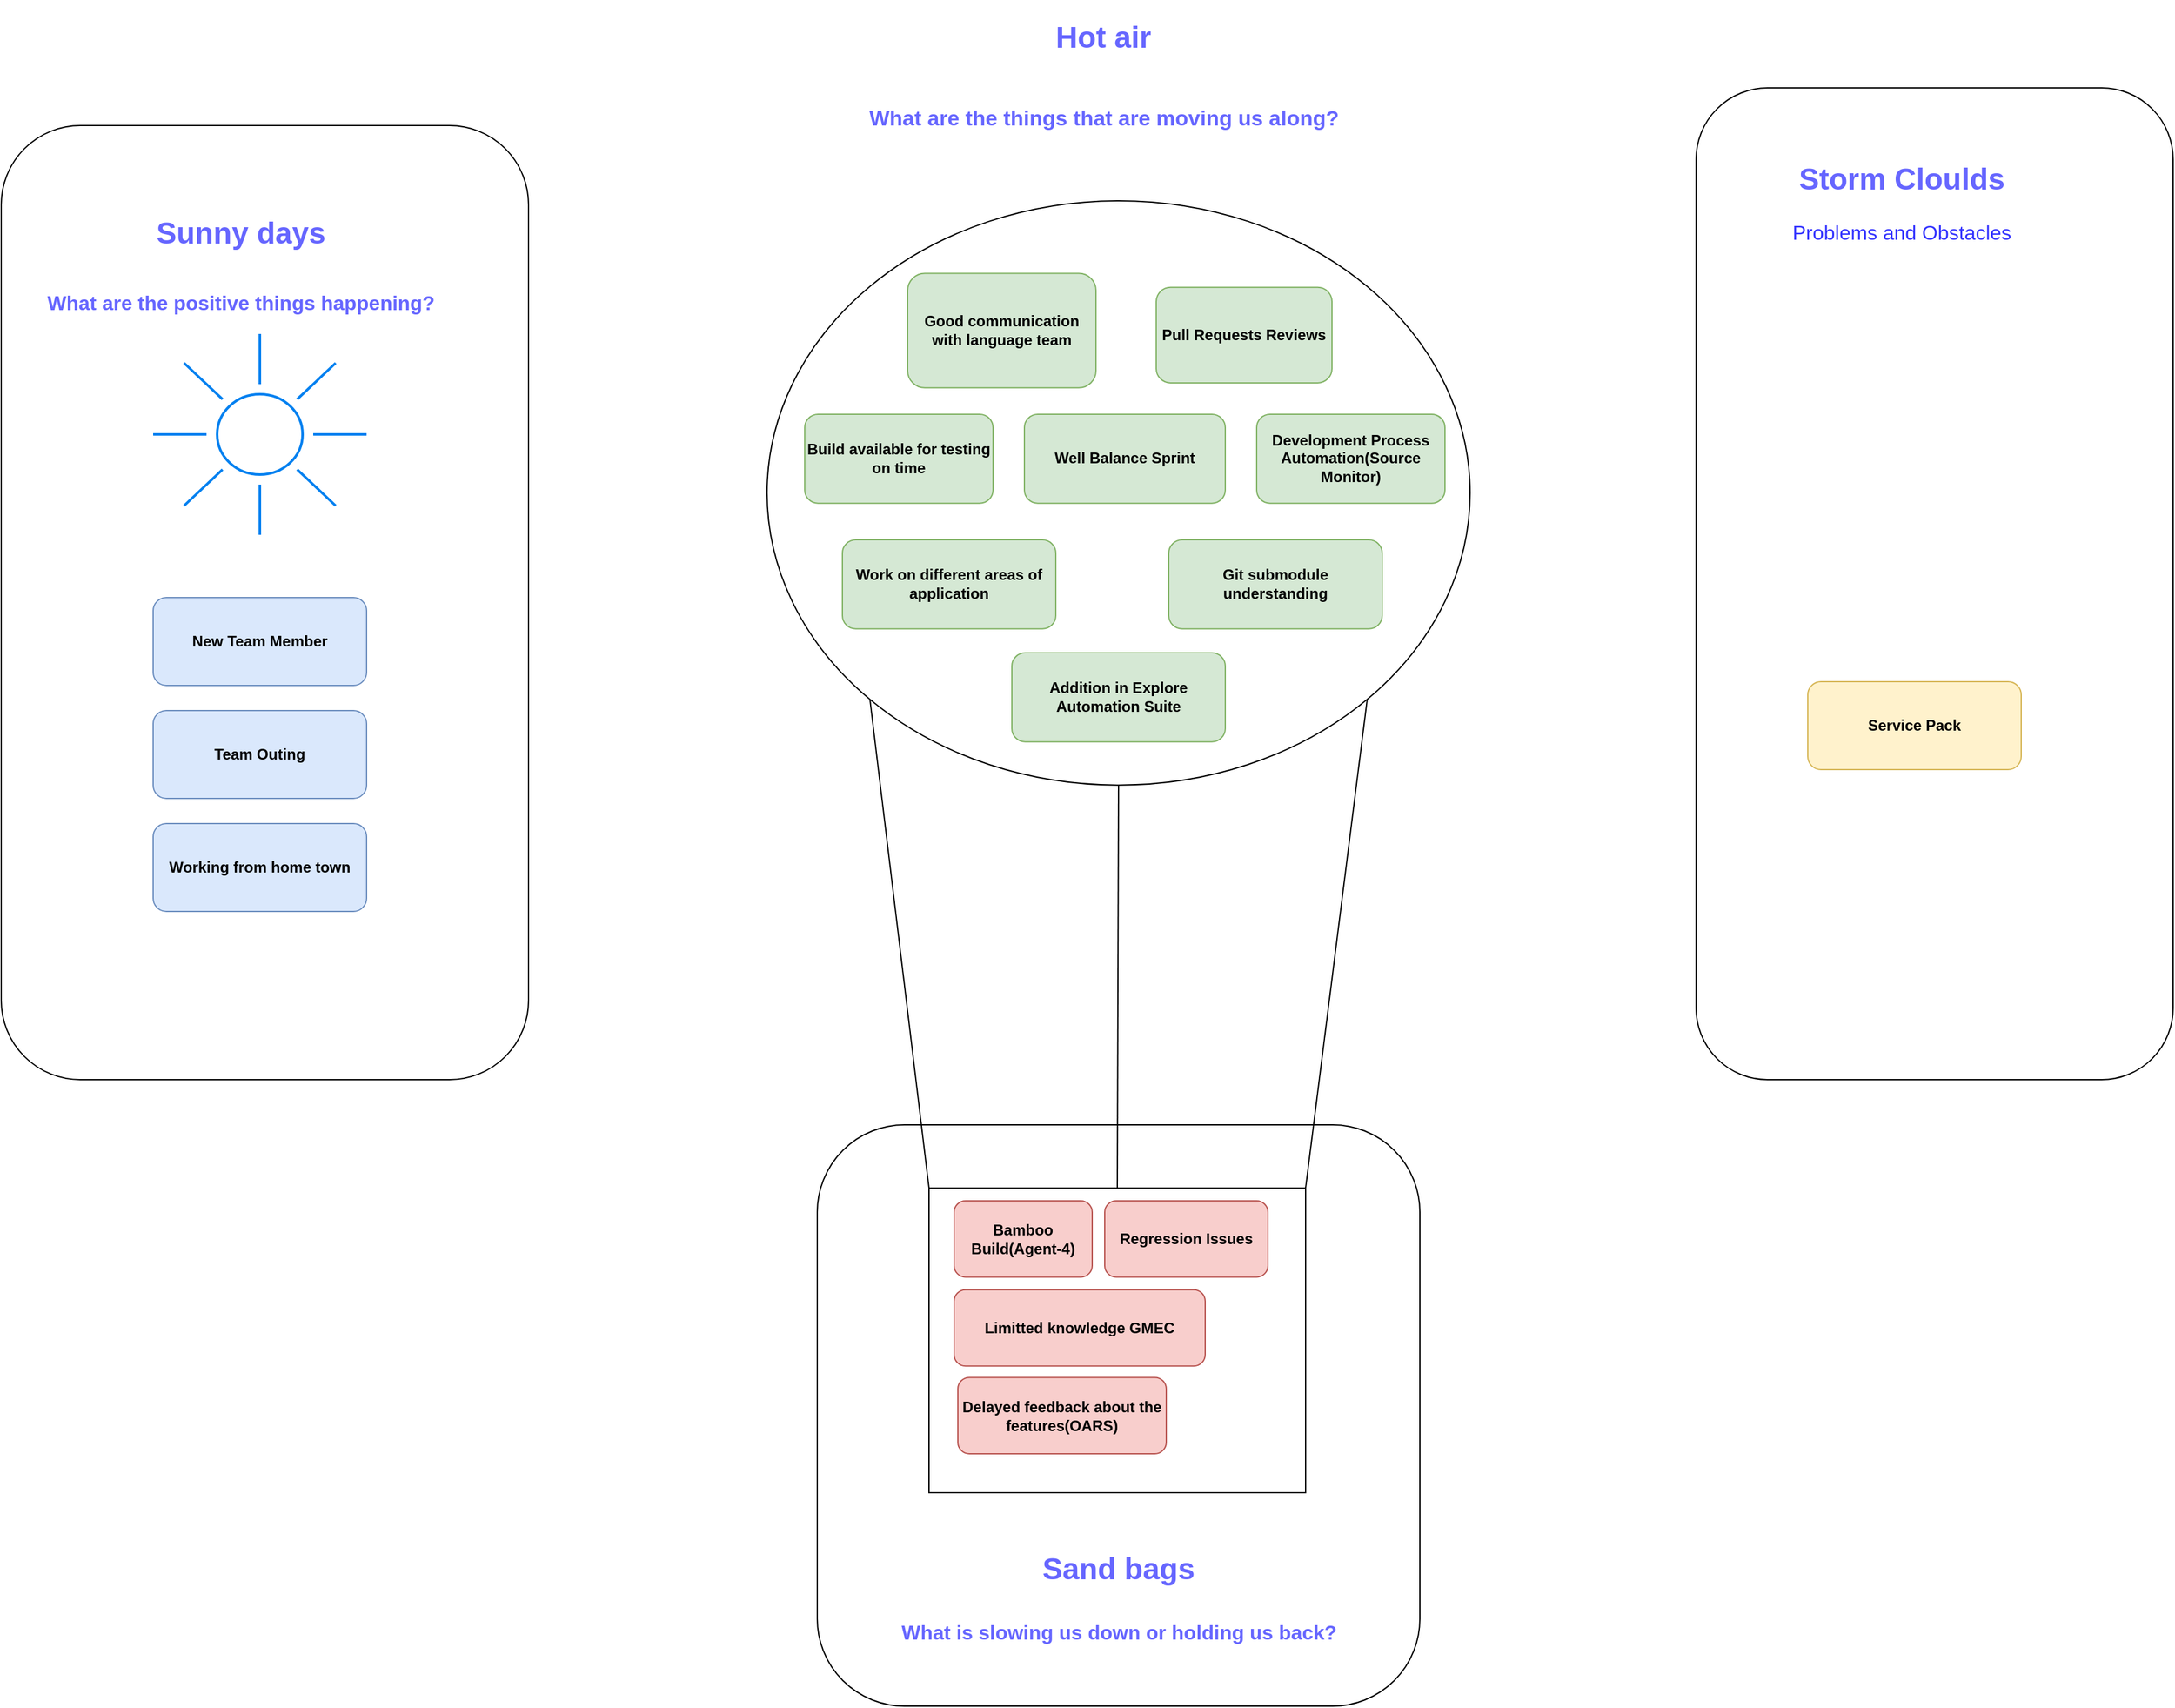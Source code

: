 <mxfile version="21.3.5" type="github">
  <diagram name="Page-1" id="yT5Fr_4KWCaXBi1Gqpkg">
    <mxGraphModel dx="2927" dy="2267" grid="1" gridSize="10" guides="1" tooltips="1" connect="1" arrows="1" fold="1" page="1" pageScale="1" pageWidth="827" pageHeight="1169" math="0" shadow="0">
      <root>
        <mxCell id="0" />
        <mxCell id="1" parent="0" />
        <mxCell id="72nNHfJ5VNIHJHVC7PwM-6" value="" style="group;fontStyle=1" vertex="1" connectable="0" parent="1">
          <mxGeometry x="190" y="-360" width="510" height="1050" as="geometry" />
        </mxCell>
        <mxCell id="72nNHfJ5VNIHJHVC7PwM-56" value="" style="group" vertex="1" connectable="0" parent="72nNHfJ5VNIHJHVC7PwM-6">
          <mxGeometry x="-10" y="596" width="480" height="463" as="geometry" />
        </mxCell>
        <mxCell id="72nNHfJ5VNIHJHVC7PwM-53" value="" style="rounded=1;whiteSpace=wrap;html=1;" vertex="1" parent="72nNHfJ5VNIHJHVC7PwM-56">
          <mxGeometry width="480" height="463" as="geometry" />
        </mxCell>
        <mxCell id="72nNHfJ5VNIHJHVC7PwM-2" value="" style="rounded=0;whiteSpace=wrap;html=1;fontStyle=1" vertex="1" parent="72nNHfJ5VNIHJHVC7PwM-56">
          <mxGeometry x="89" y="50.34" width="300" height="242.66" as="geometry" />
        </mxCell>
        <mxCell id="72nNHfJ5VNIHJHVC7PwM-20" value="Bamboo Build(Agent-4)" style="rounded=1;whiteSpace=wrap;html=1;fillColor=#f8cecc;strokeColor=#b85450;fontStyle=1" vertex="1" parent="72nNHfJ5VNIHJHVC7PwM-56">
          <mxGeometry x="109" y="60.468" width="110" height="60.759" as="geometry" />
        </mxCell>
        <mxCell id="72nNHfJ5VNIHJHVC7PwM-23" value="Limitted knowledge GMEC" style="rounded=1;whiteSpace=wrap;html=1;fillColor=#f8cecc;strokeColor=#b85450;fontStyle=1" vertex="1" parent="72nNHfJ5VNIHJHVC7PwM-56">
          <mxGeometry x="109" y="131.354" width="200" height="60.759" as="geometry" />
        </mxCell>
        <mxCell id="72nNHfJ5VNIHJHVC7PwM-24" value="Regression Issues" style="rounded=1;whiteSpace=wrap;html=1;fillColor=#f8cecc;strokeColor=#b85450;fontStyle=1" vertex="1" parent="72nNHfJ5VNIHJHVC7PwM-56">
          <mxGeometry x="229" y="60.468" width="130" height="60.759" as="geometry" />
        </mxCell>
        <mxCell id="72nNHfJ5VNIHJHVC7PwM-35" value="Delayed feedback about the features(OARS)" style="rounded=1;whiteSpace=wrap;html=1;fillColor=#f8cecc;strokeColor=#b85450;fontStyle=1" vertex="1" parent="72nNHfJ5VNIHJHVC7PwM-56">
          <mxGeometry x="112" y="201.241" width="166" height="60.759" as="geometry" />
        </mxCell>
        <mxCell id="72nNHfJ5VNIHJHVC7PwM-46" value="" style="group" vertex="1" connectable="0" parent="1">
          <mxGeometry x="133.5" y="560" width="573" height="110" as="geometry" />
        </mxCell>
        <mxCell id="72nNHfJ5VNIHJHVC7PwM-32" value="What is slowing us down&amp;nbsp;or&amp;nbsp;holding us back?" style="text;html=1;strokeColor=none;fillColor=none;align=center;verticalAlign=middle;whiteSpace=wrap;rounded=0;fontColor=#6666FF;fontStyle=1;fontSize=16;" vertex="1" parent="72nNHfJ5VNIHJHVC7PwM-46">
          <mxGeometry y="50" width="573" height="60" as="geometry" />
        </mxCell>
        <mxCell id="72nNHfJ5VNIHJHVC7PwM-42" value="Sand bags" style="text;html=1;strokeColor=none;fillColor=none;align=center;verticalAlign=middle;whiteSpace=wrap;rounded=0;fontSize=24;fontColor=#6666FF;fontStyle=1" vertex="1" parent="72nNHfJ5VNIHJHVC7PwM-46">
          <mxGeometry x="216.5" width="140" height="60" as="geometry" />
        </mxCell>
        <mxCell id="72nNHfJ5VNIHJHVC7PwM-54" value="" style="group" vertex="1" connectable="0" parent="1">
          <mxGeometry x="-470" y="-560" width="420" height="760" as="geometry" />
        </mxCell>
        <mxCell id="72nNHfJ5VNIHJHVC7PwM-51" value="" style="rounded=1;whiteSpace=wrap;html=1;" vertex="1" parent="72nNHfJ5VNIHJHVC7PwM-54">
          <mxGeometry width="420" height="760" as="geometry" />
        </mxCell>
        <mxCell id="72nNHfJ5VNIHJHVC7PwM-19" value="" style="html=1;verticalLabelPosition=bottom;align=center;labelBackgroundColor=#ffffff;verticalAlign=top;strokeWidth=2;strokeColor=#0080F0;shadow=0;dashed=0;shape=mxgraph.ios7.icons.sun;pointerEvents=1;fontStyle=1" vertex="1" parent="72nNHfJ5VNIHJHVC7PwM-54">
          <mxGeometry x="121" y="166" width="170" height="160" as="geometry" />
        </mxCell>
        <mxCell id="72nNHfJ5VNIHJHVC7PwM-22" value="New Team Member" style="rounded=1;whiteSpace=wrap;html=1;fillColor=#dae8fc;strokeColor=#6c8ebf;fontStyle=1" vertex="1" parent="72nNHfJ5VNIHJHVC7PwM-54">
          <mxGeometry x="121" y="376" width="170" height="70" as="geometry" />
        </mxCell>
        <mxCell id="72nNHfJ5VNIHJHVC7PwM-30" value="Team Outing" style="rounded=1;whiteSpace=wrap;html=1;fillColor=#dae8fc;strokeColor=#6c8ebf;fontStyle=1" vertex="1" parent="72nNHfJ5VNIHJHVC7PwM-54">
          <mxGeometry x="121" y="466" width="170" height="70" as="geometry" />
        </mxCell>
        <mxCell id="72nNHfJ5VNIHJHVC7PwM-31" value="Working from home town" style="rounded=1;whiteSpace=wrap;html=1;fillColor=#dae8fc;strokeColor=#6c8ebf;fontStyle=1" vertex="1" parent="72nNHfJ5VNIHJHVC7PwM-54">
          <mxGeometry x="121" y="556" width="170" height="70" as="geometry" />
        </mxCell>
        <mxCell id="72nNHfJ5VNIHJHVC7PwM-48" value="" style="group" vertex="1" connectable="0" parent="72nNHfJ5VNIHJHVC7PwM-54">
          <mxGeometry x="16" y="56" width="350" height="100" as="geometry" />
        </mxCell>
        <mxCell id="72nNHfJ5VNIHJHVC7PwM-29" value="What are the positive things happening?" style="text;html=1;strokeColor=none;fillColor=none;align=center;verticalAlign=middle;whiteSpace=wrap;rounded=0;fontColor=#6666FF;fontStyle=1;fontSize=16;" vertex="1" parent="72nNHfJ5VNIHJHVC7PwM-48">
          <mxGeometry y="70" width="350" height="30" as="geometry" />
        </mxCell>
        <mxCell id="72nNHfJ5VNIHJHVC7PwM-39" value="Sunny days" style="text;html=1;strokeColor=none;fillColor=none;align=center;verticalAlign=middle;whiteSpace=wrap;rounded=0;fontSize=24;fontColor=#6666FF;fontStyle=1" vertex="1" parent="72nNHfJ5VNIHJHVC7PwM-48">
          <mxGeometry x="105" width="140" height="60" as="geometry" />
        </mxCell>
        <mxCell id="72nNHfJ5VNIHJHVC7PwM-55" value="" style="group" vertex="1" connectable="0" parent="1">
          <mxGeometry x="880" y="-590" width="380" height="790" as="geometry" />
        </mxCell>
        <mxCell id="72nNHfJ5VNIHJHVC7PwM-52" value="" style="rounded=1;whiteSpace=wrap;html=1;" vertex="1" parent="72nNHfJ5VNIHJHVC7PwM-55">
          <mxGeometry width="380" height="790" as="geometry" />
        </mxCell>
        <mxCell id="72nNHfJ5VNIHJHVC7PwM-27" value="" style="shape=image;html=1;verticalAlign=top;verticalLabelPosition=bottom;labelBackgroundColor=#ffffff;imageAspect=0;aspect=fixed;image=https://cdn1.iconfinder.com/data/icons/ionicons-sharp-vol-2/512/thunderstorm-sharp-128.png;fontStyle=1" vertex="1" parent="72nNHfJ5VNIHJHVC7PwM-55">
          <mxGeometry x="59" y="163" width="240" height="240" as="geometry" />
        </mxCell>
        <mxCell id="72nNHfJ5VNIHJHVC7PwM-21" value="Service Pack" style="rounded=1;whiteSpace=wrap;html=1;fillColor=#fff2cc;strokeColor=#d6b656;fontStyle=1" vertex="1" parent="72nNHfJ5VNIHJHVC7PwM-55">
          <mxGeometry x="89" y="473" width="170" height="70" as="geometry" />
        </mxCell>
        <mxCell id="72nNHfJ5VNIHJHVC7PwM-49" value="" style="group" vertex="1" connectable="0" parent="72nNHfJ5VNIHJHVC7PwM-55">
          <mxGeometry x="72" y="43" width="184" height="87" as="geometry" />
        </mxCell>
        <mxCell id="72nNHfJ5VNIHJHVC7PwM-43" value="Storm Cloulds" style="text;html=1;strokeColor=none;fillColor=none;align=center;verticalAlign=middle;whiteSpace=wrap;rounded=0;fontSize=24;fontColor=#6666FF;fontStyle=1" vertex="1" parent="72nNHfJ5VNIHJHVC7PwM-49">
          <mxGeometry x="7" width="170" height="60" as="geometry" />
        </mxCell>
        <mxCell id="72nNHfJ5VNIHJHVC7PwM-45" value="Problems and Obstacles" style="text;html=1;strokeColor=none;fillColor=none;align=center;verticalAlign=middle;whiteSpace=wrap;rounded=0;fontColor=#3333FF;fontSize=16;" vertex="1" parent="72nNHfJ5VNIHJHVC7PwM-49">
          <mxGeometry y="57" width="184" height="30" as="geometry" />
        </mxCell>
        <mxCell id="72nNHfJ5VNIHJHVC7PwM-3" value="" style="endArrow=none;html=1;rounded=0;exitX=0;exitY=0;exitDx=0;exitDy=0;entryX=0;entryY=1;entryDx=0;entryDy=0;fontStyle=1" edge="1" parent="1" source="72nNHfJ5VNIHJHVC7PwM-2" target="72nNHfJ5VNIHJHVC7PwM-1">
          <mxGeometry width="50" height="50" relative="1" as="geometry">
            <mxPoint x="300" y="217.215" as="sourcePoint" />
            <mxPoint x="220" y="-35.949" as="targetPoint" />
          </mxGeometry>
        </mxCell>
        <mxCell id="72nNHfJ5VNIHJHVC7PwM-5" value="" style="endArrow=none;html=1;rounded=0;entryX=0.5;entryY=1;entryDx=0;entryDy=0;exitX=0.5;exitY=0;exitDx=0;exitDy=0;fontStyle=1" edge="1" parent="1" source="72nNHfJ5VNIHJHVC7PwM-2" target="72nNHfJ5VNIHJHVC7PwM-1">
          <mxGeometry width="50" height="50" relative="1" as="geometry">
            <mxPoint x="400" y="196.962" as="sourcePoint" />
            <mxPoint x="450" y="146.329" as="targetPoint" />
          </mxGeometry>
        </mxCell>
        <mxCell id="72nNHfJ5VNIHJHVC7PwM-4" value="" style="endArrow=none;html=1;rounded=0;exitX=1;exitY=0;exitDx=0;exitDy=0;entryX=1;entryY=1;entryDx=0;entryDy=0;fontStyle=1" edge="1" parent="1" source="72nNHfJ5VNIHJHVC7PwM-2" target="72nNHfJ5VNIHJHVC7PwM-1">
          <mxGeometry width="50" height="50" relative="1" as="geometry">
            <mxPoint x="550" y="196.962" as="sourcePoint" />
            <mxPoint x="600" y="146.329" as="targetPoint" />
          </mxGeometry>
        </mxCell>
        <mxCell id="72nNHfJ5VNIHJHVC7PwM-58" value="" style="group" vertex="1" connectable="0" parent="1">
          <mxGeometry x="140" y="-660" width="560" height="625.32" as="geometry" />
        </mxCell>
        <mxCell id="72nNHfJ5VNIHJHVC7PwM-47" value="" style="group" vertex="1" connectable="0" parent="72nNHfJ5VNIHJHVC7PwM-58">
          <mxGeometry x="69.5" width="397" height="130" as="geometry" />
        </mxCell>
        <mxCell id="72nNHfJ5VNIHJHVC7PwM-38" value="What are the things that are moving us along?" style="text;html=1;strokeColor=none;fillColor=none;align=center;verticalAlign=middle;whiteSpace=wrap;rounded=0;fontSize=17;fontColor=#6666FF;fontStyle=1" vertex="1" parent="72nNHfJ5VNIHJHVC7PwM-47">
          <mxGeometry y="60" width="397" height="70" as="geometry" />
        </mxCell>
        <mxCell id="72nNHfJ5VNIHJHVC7PwM-41" value="Hot air" style="text;html=1;strokeColor=none;fillColor=none;align=center;verticalAlign=middle;whiteSpace=wrap;rounded=0;fontSize=24;fontColor=#6666FF;fontStyle=1" vertex="1" parent="72nNHfJ5VNIHJHVC7PwM-47">
          <mxGeometry x="128.5" width="140" height="60" as="geometry" />
        </mxCell>
        <mxCell id="72nNHfJ5VNIHJHVC7PwM-57" value="" style="group" vertex="1" connectable="0" parent="72nNHfJ5VNIHJHVC7PwM-58">
          <mxGeometry y="160" width="560" height="465.32" as="geometry" />
        </mxCell>
        <mxCell id="72nNHfJ5VNIHJHVC7PwM-1" value="" style="ellipse;whiteSpace=wrap;html=1;fontStyle=1" vertex="1" parent="72nNHfJ5VNIHJHVC7PwM-57">
          <mxGeometry width="560" height="465.32" as="geometry" />
        </mxCell>
        <mxCell id="72nNHfJ5VNIHJHVC7PwM-13" value="Good communication with language team" style="rounded=1;whiteSpace=wrap;html=1;fillColor=#d5e8d4;strokeColor=#82b366;fontStyle=1" vertex="1" parent="72nNHfJ5VNIHJHVC7PwM-57">
          <mxGeometry x="112" y="57.759" width="150" height="91.139" as="geometry" />
        </mxCell>
        <mxCell id="72nNHfJ5VNIHJHVC7PwM-14" value="Pull Requests Reviews" style="rounded=1;whiteSpace=wrap;html=1;fillColor=#d5e8d4;strokeColor=#82b366;fontStyle=1" vertex="1" parent="72nNHfJ5VNIHJHVC7PwM-57">
          <mxGeometry x="310" y="68.89" width="140" height="76.11" as="geometry" />
        </mxCell>
        <mxCell id="72nNHfJ5VNIHJHVC7PwM-15" value="Build available for testing on time" style="rounded=1;whiteSpace=wrap;html=1;fillColor=#d5e8d4;strokeColor=#82b366;fontStyle=1" vertex="1" parent="72nNHfJ5VNIHJHVC7PwM-57">
          <mxGeometry x="30" y="170.002" width="150" height="70.886" as="geometry" />
        </mxCell>
        <mxCell id="72nNHfJ5VNIHJHVC7PwM-16" value="Well Balance Sprint" style="rounded=1;whiteSpace=wrap;html=1;fillColor=#d5e8d4;strokeColor=#82b366;fontStyle=1" vertex="1" parent="72nNHfJ5VNIHJHVC7PwM-57">
          <mxGeometry x="205" y="170.002" width="160" height="70.886" as="geometry" />
        </mxCell>
        <mxCell id="72nNHfJ5VNIHJHVC7PwM-17" value="Work on different areas of application" style="rounded=1;whiteSpace=wrap;html=1;fillColor=#d5e8d4;strokeColor=#82b366;fontStyle=1" vertex="1" parent="72nNHfJ5VNIHJHVC7PwM-57">
          <mxGeometry x="60" y="270.001" width="170" height="70.886" as="geometry" />
        </mxCell>
        <mxCell id="72nNHfJ5VNIHJHVC7PwM-28" value="Git submodule understanding" style="rounded=1;whiteSpace=wrap;html=1;fillColor=#d5e8d4;strokeColor=#82b366;fontStyle=1" vertex="1" parent="72nNHfJ5VNIHJHVC7PwM-57">
          <mxGeometry x="320" y="270.005" width="170" height="70.886" as="geometry" />
        </mxCell>
        <mxCell id="72nNHfJ5VNIHJHVC7PwM-40" value="Development Process Automation(Source Monitor)" style="rounded=1;whiteSpace=wrap;html=1;fillColor=#d5e8d4;strokeColor=#82b366;fontStyle=1" vertex="1" parent="72nNHfJ5VNIHJHVC7PwM-57">
          <mxGeometry x="390" y="170" width="150" height="70.89" as="geometry" />
        </mxCell>
        <mxCell id="72nNHfJ5VNIHJHVC7PwM-44" value="Addition in Explore Automation Suite" style="rounded=1;whiteSpace=wrap;html=1;fillColor=#d5e8d4;strokeColor=#82b366;fontStyle=1" vertex="1" parent="72nNHfJ5VNIHJHVC7PwM-57">
          <mxGeometry x="195" y="360.005" width="170" height="70.886" as="geometry" />
        </mxCell>
      </root>
    </mxGraphModel>
  </diagram>
</mxfile>
